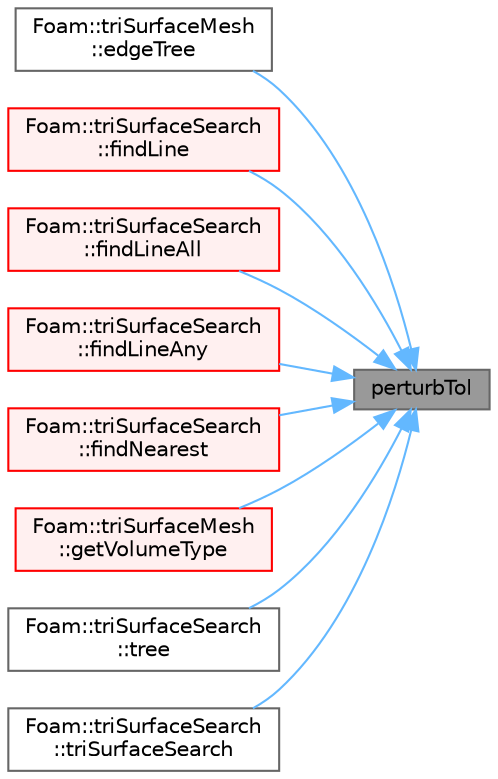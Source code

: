 digraph "perturbTol"
{
 // LATEX_PDF_SIZE
  bgcolor="transparent";
  edge [fontname=Helvetica,fontsize=10,labelfontname=Helvetica,labelfontsize=10];
  node [fontname=Helvetica,fontsize=10,shape=box,height=0.2,width=0.4];
  rankdir="RL";
  Node1 [id="Node000001",label="perturbTol",height=0.2,width=0.4,color="gray40", fillcolor="grey60", style="filled", fontcolor="black",tooltip=" "];
  Node1 -> Node2 [id="edge1_Node000001_Node000002",dir="back",color="steelblue1",style="solid",tooltip=" "];
  Node2 [id="Node000002",label="Foam::triSurfaceMesh\l::edgeTree",height=0.2,width=0.4,color="grey40", fillcolor="white", style="filled",URL="$classFoam_1_1triSurfaceMesh.html#a35b8d766fd06e5d629b382b37f071d47",tooltip=" "];
  Node1 -> Node3 [id="edge2_Node000001_Node000003",dir="back",color="steelblue1",style="solid",tooltip=" "];
  Node3 [id="Node000003",label="Foam::triSurfaceSearch\l::findLine",height=0.2,width=0.4,color="red", fillcolor="#FFF0F0", style="filled",URL="$classFoam_1_1triSurfaceSearch.html#a9a2507891d1eabd4513fc05da267158f",tooltip=" "];
  Node1 -> Node6 [id="edge3_Node000001_Node000006",dir="back",color="steelblue1",style="solid",tooltip=" "];
  Node6 [id="Node000006",label="Foam::triSurfaceSearch\l::findLineAll",height=0.2,width=0.4,color="red", fillcolor="#FFF0F0", style="filled",URL="$classFoam_1_1triSurfaceSearch.html#a34032d135c7ca49c692751bb148727f6",tooltip=" "];
  Node1 -> Node9 [id="edge4_Node000001_Node000009",dir="back",color="steelblue1",style="solid",tooltip=" "];
  Node9 [id="Node000009",label="Foam::triSurfaceSearch\l::findLineAny",height=0.2,width=0.4,color="red", fillcolor="#FFF0F0", style="filled",URL="$classFoam_1_1triSurfaceSearch.html#a9d3dd2d4f8a82670f84a4fd9356b2512",tooltip=" "];
  Node1 -> Node12 [id="edge5_Node000001_Node000012",dir="back",color="steelblue1",style="solid",tooltip=" "];
  Node12 [id="Node000012",label="Foam::triSurfaceSearch\l::findNearest",height=0.2,width=0.4,color="red", fillcolor="#FFF0F0", style="filled",URL="$classFoam_1_1triSurfaceSearch.html#af5a3600f2733be5044e5a922676eb346",tooltip=" "];
  Node1 -> Node19 [id="edge6_Node000001_Node000019",dir="back",color="steelblue1",style="solid",tooltip=" "];
  Node19 [id="Node000019",label="Foam::triSurfaceMesh\l::getVolumeType",height=0.2,width=0.4,color="red", fillcolor="#FFF0F0", style="filled",URL="$classFoam_1_1triSurfaceMesh.html#a55bd4a6ef4e6a1044d9467dffb853a40",tooltip=" "];
  Node1 -> Node21 [id="edge7_Node000001_Node000021",dir="back",color="steelblue1",style="solid",tooltip=" "];
  Node21 [id="Node000021",label="Foam::triSurfaceSearch\l::tree",height=0.2,width=0.4,color="grey40", fillcolor="white", style="filled",URL="$classFoam_1_1triSurfaceSearch.html#a6d01bb33aa711bf96f61eba9aa236e80",tooltip=" "];
  Node1 -> Node22 [id="edge8_Node000001_Node000022",dir="back",color="steelblue1",style="solid",tooltip=" "];
  Node22 [id="Node000022",label="Foam::triSurfaceSearch\l::triSurfaceSearch",height=0.2,width=0.4,color="grey40", fillcolor="white", style="filled",URL="$classFoam_1_1triSurfaceSearch.html#a79a0a1ec0ada6ae34641657e0fa55c20",tooltip=" "];
}
